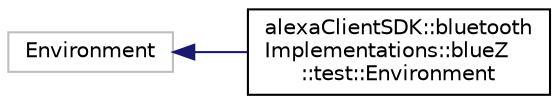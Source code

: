 digraph "Graphical Class Hierarchy"
{
  edge [fontname="Helvetica",fontsize="10",labelfontname="Helvetica",labelfontsize="10"];
  node [fontname="Helvetica",fontsize="10",shape=record];
  rankdir="LR";
  Node956 [label="Environment",height=0.2,width=0.4,color="grey75", fillcolor="white", style="filled"];
  Node956 -> Node0 [dir="back",color="midnightblue",fontsize="10",style="solid",fontname="Helvetica"];
  Node0 [label="alexaClientSDK::bluetooth\lImplementations::blueZ\l::test::Environment",height=0.2,width=0.4,color="black", fillcolor="white", style="filled",URL="$classalexa_client_s_d_k_1_1bluetooth_implementations_1_1blue_z_1_1test_1_1_environment.html",tooltip="Class used to properly initialize and tear down g_connection. "];
}
